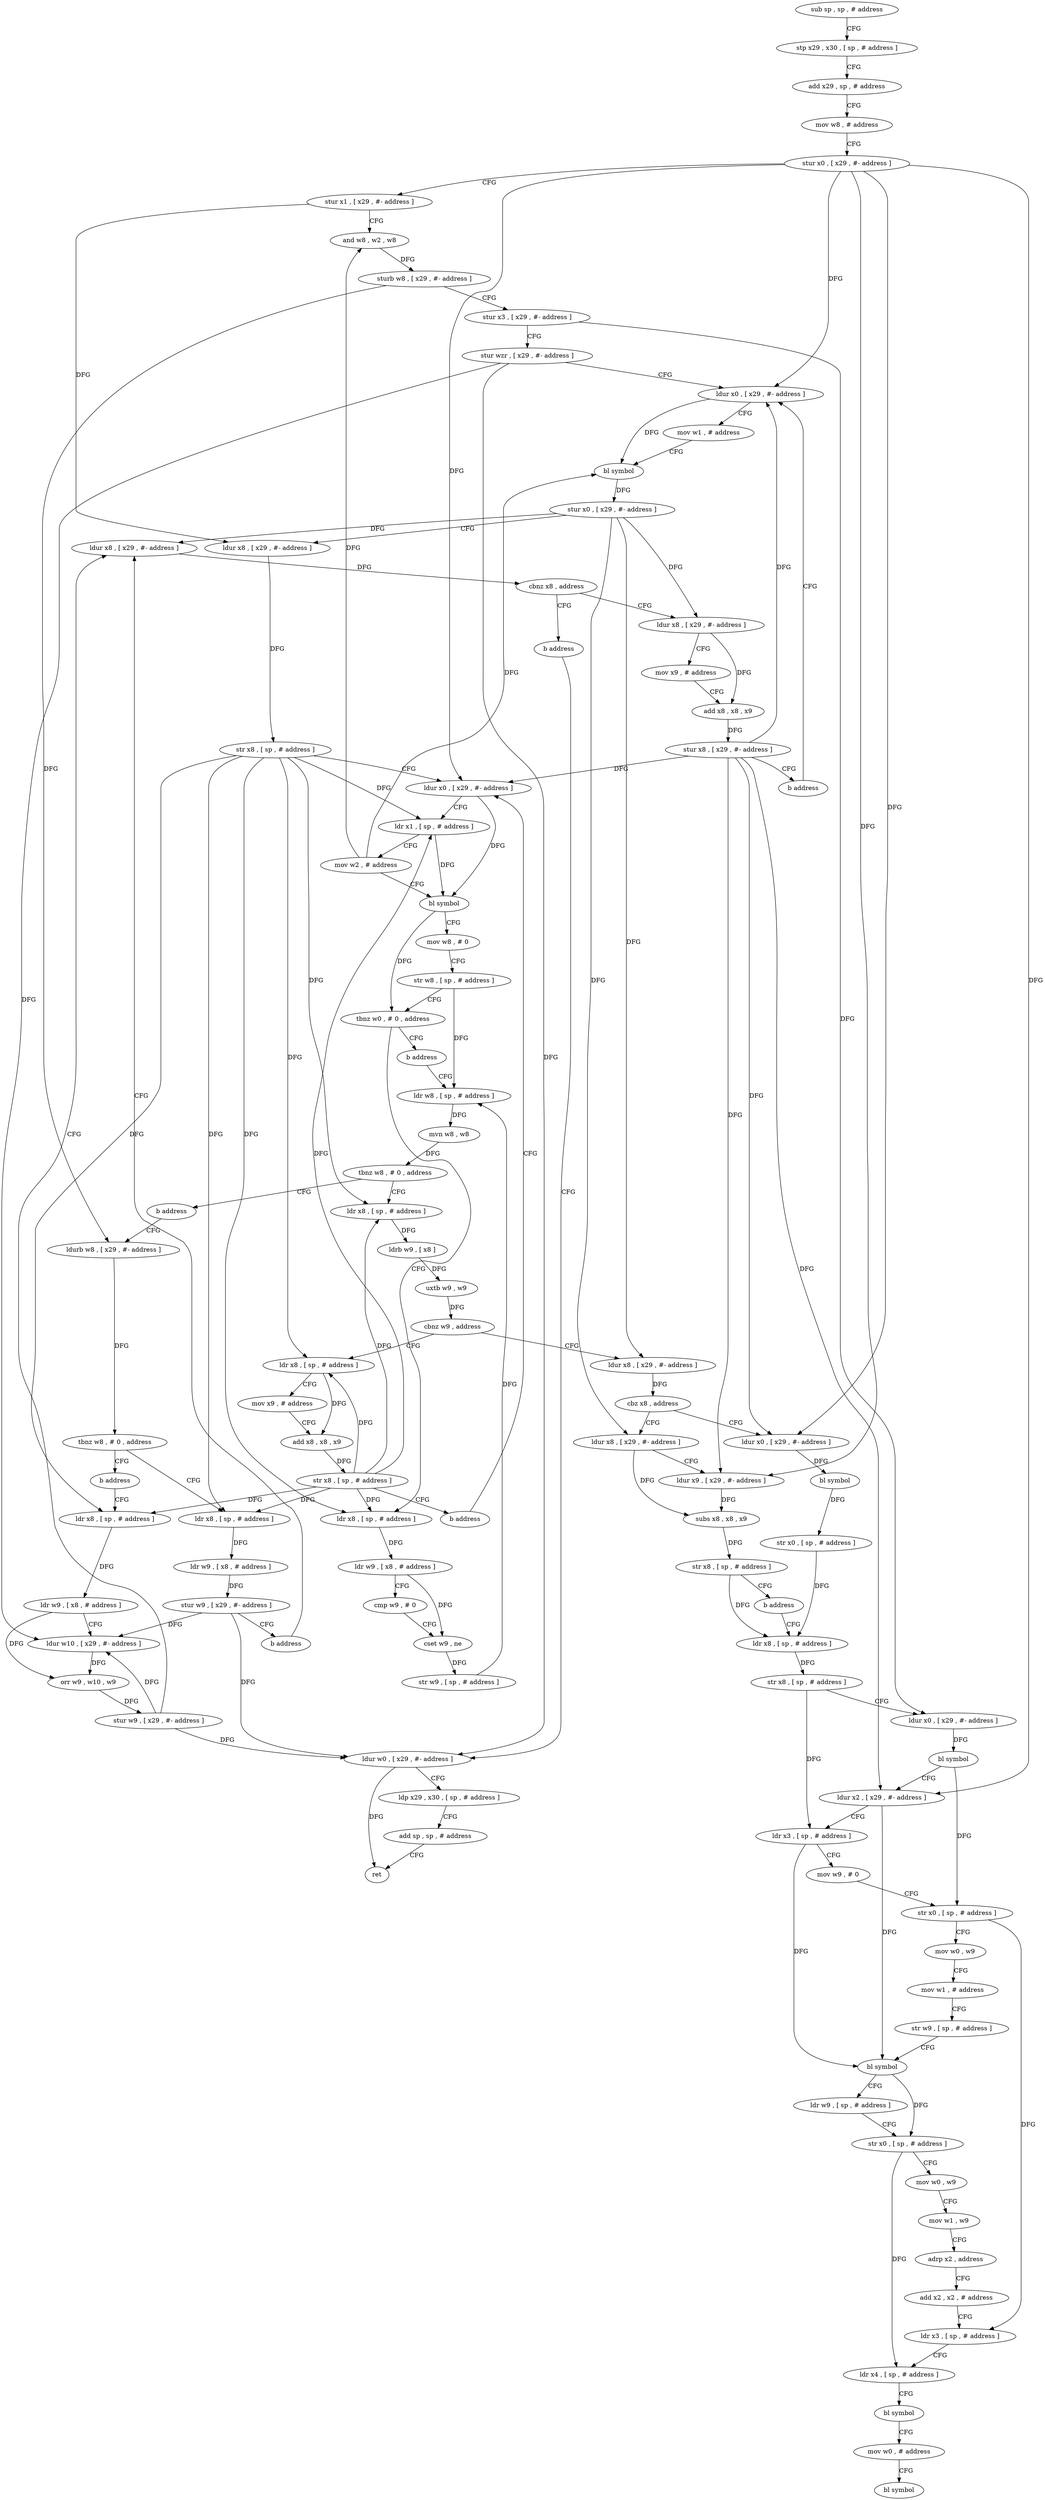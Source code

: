 digraph "func" {
"4228280" [label = "sub sp , sp , # address" ]
"4228284" [label = "stp x29 , x30 , [ sp , # address ]" ]
"4228288" [label = "add x29 , sp , # address" ]
"4228292" [label = "mov w8 , # address" ]
"4228296" [label = "stur x0 , [ x29 , #- address ]" ]
"4228300" [label = "stur x1 , [ x29 , #- address ]" ]
"4228304" [label = "and w8 , w2 , w8" ]
"4228308" [label = "sturb w8 , [ x29 , #- address ]" ]
"4228312" [label = "stur x3 , [ x29 , #- address ]" ]
"4228316" [label = "stur wzr , [ x29 , #- address ]" ]
"4228320" [label = "ldur x0 , [ x29 , #- address ]" ]
"4228376" [label = "ldr x8 , [ sp , # address ]" ]
"4228380" [label = "ldr w9 , [ x8 , # address ]" ]
"4228384" [label = "cmp w9 , # 0" ]
"4228388" [label = "cset w9 , ne" ]
"4228392" [label = "str w9 , [ sp , # address ]" ]
"4228396" [label = "ldr w8 , [ sp , # address ]" ]
"4228372" [label = "b address" ]
"4228412" [label = "ldr x8 , [ sp , # address ]" ]
"4228416" [label = "ldrb w9 , [ x8 ]" ]
"4228420" [label = "uxtb w9 , w9" ]
"4228424" [label = "cbnz w9 , address" ]
"4228560" [label = "ldr x8 , [ sp , # address ]" ]
"4228428" [label = "ldur x8 , [ x29 , #- address ]" ]
"4228408" [label = "b address" ]
"4228580" [label = "ldurb w8 , [ x29 , #- address ]" ]
"4228400" [label = "mvn w8 , w8" ]
"4228404" [label = "tbnz w8 , # 0 , address" ]
"4228564" [label = "mov x9 , # address" ]
"4228568" [label = "add x8 , x8 , x9" ]
"4228572" [label = "str x8 , [ sp , # address ]" ]
"4228576" [label = "b address" ]
"4228344" [label = "ldur x0 , [ x29 , #- address ]" ]
"4228432" [label = "cbz x8 , address" ]
"4228456" [label = "ldur x0 , [ x29 , #- address ]" ]
"4228436" [label = "ldur x8 , [ x29 , #- address ]" ]
"4228584" [label = "tbnz w8 , # 0 , address" ]
"4228592" [label = "ldr x8 , [ sp , # address ]" ]
"4228588" [label = "b address" ]
"4228348" [label = "ldr x1 , [ sp , # address ]" ]
"4228352" [label = "mov w2 , # address" ]
"4228356" [label = "bl symbol" ]
"4228360" [label = "mov w8 , # 0" ]
"4228364" [label = "str w8 , [ sp , # address ]" ]
"4228368" [label = "tbnz w0 , # 0 , address" ]
"4228460" [label = "bl symbol" ]
"4228464" [label = "str x0 , [ sp , # address ]" ]
"4228468" [label = "ldr x8 , [ sp , # address ]" ]
"4228440" [label = "ldur x9 , [ x29 , #- address ]" ]
"4228444" [label = "subs x8 , x8 , x9" ]
"4228448" [label = "str x8 , [ sp , # address ]" ]
"4228452" [label = "b address" ]
"4228596" [label = "ldr w9 , [ x8 , # address ]" ]
"4228600" [label = "stur w9 , [ x29 , #- address ]" ]
"4228604" [label = "b address" ]
"4228628" [label = "ldur x8 , [ x29 , #- address ]" ]
"4228608" [label = "ldr x8 , [ sp , # address ]" ]
"4228472" [label = "str x8 , [ sp , # address ]" ]
"4228476" [label = "ldur x0 , [ x29 , #- address ]" ]
"4228480" [label = "bl symbol" ]
"4228484" [label = "ldur x2 , [ x29 , #- address ]" ]
"4228488" [label = "ldr x3 , [ sp , # address ]" ]
"4228492" [label = "mov w9 , # 0" ]
"4228496" [label = "str x0 , [ sp , # address ]" ]
"4228500" [label = "mov w0 , w9" ]
"4228504" [label = "mov w1 , # address" ]
"4228508" [label = "str w9 , [ sp , # address ]" ]
"4228512" [label = "bl symbol" ]
"4228516" [label = "ldr w9 , [ sp , # address ]" ]
"4228520" [label = "str x0 , [ sp , # address ]" ]
"4228524" [label = "mov w0 , w9" ]
"4228528" [label = "mov w1 , w9" ]
"4228532" [label = "adrp x2 , address" ]
"4228536" [label = "add x2 , x2 , # address" ]
"4228540" [label = "ldr x3 , [ sp , # address ]" ]
"4228544" [label = "ldr x4 , [ sp , # address ]" ]
"4228548" [label = "bl symbol" ]
"4228552" [label = "mov w0 , # address" ]
"4228556" [label = "bl symbol" ]
"4228632" [label = "cbnz x8 , address" ]
"4228640" [label = "ldur x8 , [ x29 , #- address ]" ]
"4228636" [label = "b address" ]
"4228612" [label = "ldr w9 , [ x8 , # address ]" ]
"4228616" [label = "ldur w10 , [ x29 , #- address ]" ]
"4228620" [label = "orr w9 , w10 , w9" ]
"4228624" [label = "stur w9 , [ x29 , #- address ]" ]
"4228644" [label = "mov x9 , # address" ]
"4228648" [label = "add x8 , x8 , x9" ]
"4228652" [label = "stur x8 , [ x29 , #- address ]" ]
"4228656" [label = "b address" ]
"4228660" [label = "ldur w0 , [ x29 , #- address ]" ]
"4228324" [label = "mov w1 , # address" ]
"4228328" [label = "bl symbol" ]
"4228332" [label = "stur x0 , [ x29 , #- address ]" ]
"4228336" [label = "ldur x8 , [ x29 , #- address ]" ]
"4228340" [label = "str x8 , [ sp , # address ]" ]
"4228664" [label = "ldp x29 , x30 , [ sp , # address ]" ]
"4228668" [label = "add sp , sp , # address" ]
"4228672" [label = "ret" ]
"4228280" -> "4228284" [ label = "CFG" ]
"4228284" -> "4228288" [ label = "CFG" ]
"4228288" -> "4228292" [ label = "CFG" ]
"4228292" -> "4228296" [ label = "CFG" ]
"4228296" -> "4228300" [ label = "CFG" ]
"4228296" -> "4228320" [ label = "DFG" ]
"4228296" -> "4228344" [ label = "DFG" ]
"4228296" -> "4228456" [ label = "DFG" ]
"4228296" -> "4228440" [ label = "DFG" ]
"4228296" -> "4228484" [ label = "DFG" ]
"4228300" -> "4228304" [ label = "CFG" ]
"4228300" -> "4228336" [ label = "DFG" ]
"4228304" -> "4228308" [ label = "DFG" ]
"4228308" -> "4228312" [ label = "CFG" ]
"4228308" -> "4228580" [ label = "DFG" ]
"4228312" -> "4228316" [ label = "CFG" ]
"4228312" -> "4228476" [ label = "DFG" ]
"4228316" -> "4228320" [ label = "CFG" ]
"4228316" -> "4228616" [ label = "DFG" ]
"4228316" -> "4228660" [ label = "DFG" ]
"4228320" -> "4228324" [ label = "CFG" ]
"4228320" -> "4228328" [ label = "DFG" ]
"4228376" -> "4228380" [ label = "DFG" ]
"4228380" -> "4228384" [ label = "CFG" ]
"4228380" -> "4228388" [ label = "DFG" ]
"4228384" -> "4228388" [ label = "CFG" ]
"4228388" -> "4228392" [ label = "DFG" ]
"4228392" -> "4228396" [ label = "DFG" ]
"4228396" -> "4228400" [ label = "DFG" ]
"4228372" -> "4228396" [ label = "CFG" ]
"4228412" -> "4228416" [ label = "DFG" ]
"4228416" -> "4228420" [ label = "DFG" ]
"4228420" -> "4228424" [ label = "DFG" ]
"4228424" -> "4228560" [ label = "CFG" ]
"4228424" -> "4228428" [ label = "CFG" ]
"4228560" -> "4228564" [ label = "CFG" ]
"4228560" -> "4228568" [ label = "DFG" ]
"4228428" -> "4228432" [ label = "DFG" ]
"4228408" -> "4228580" [ label = "CFG" ]
"4228580" -> "4228584" [ label = "DFG" ]
"4228400" -> "4228404" [ label = "DFG" ]
"4228404" -> "4228412" [ label = "CFG" ]
"4228404" -> "4228408" [ label = "CFG" ]
"4228564" -> "4228568" [ label = "CFG" ]
"4228568" -> "4228572" [ label = "DFG" ]
"4228572" -> "4228576" [ label = "CFG" ]
"4228572" -> "4228348" [ label = "DFG" ]
"4228572" -> "4228376" [ label = "DFG" ]
"4228572" -> "4228412" [ label = "DFG" ]
"4228572" -> "4228560" [ label = "DFG" ]
"4228572" -> "4228592" [ label = "DFG" ]
"4228572" -> "4228608" [ label = "DFG" ]
"4228576" -> "4228344" [ label = "CFG" ]
"4228344" -> "4228348" [ label = "CFG" ]
"4228344" -> "4228356" [ label = "DFG" ]
"4228432" -> "4228456" [ label = "CFG" ]
"4228432" -> "4228436" [ label = "CFG" ]
"4228456" -> "4228460" [ label = "DFG" ]
"4228436" -> "4228440" [ label = "CFG" ]
"4228436" -> "4228444" [ label = "DFG" ]
"4228584" -> "4228592" [ label = "CFG" ]
"4228584" -> "4228588" [ label = "CFG" ]
"4228592" -> "4228596" [ label = "DFG" ]
"4228588" -> "4228608" [ label = "CFG" ]
"4228348" -> "4228352" [ label = "CFG" ]
"4228348" -> "4228356" [ label = "DFG" ]
"4228352" -> "4228356" [ label = "CFG" ]
"4228352" -> "4228304" [ label = "DFG" ]
"4228352" -> "4228328" [ label = "DFG" ]
"4228356" -> "4228360" [ label = "CFG" ]
"4228356" -> "4228368" [ label = "DFG" ]
"4228360" -> "4228364" [ label = "CFG" ]
"4228364" -> "4228368" [ label = "CFG" ]
"4228364" -> "4228396" [ label = "DFG" ]
"4228368" -> "4228376" [ label = "CFG" ]
"4228368" -> "4228372" [ label = "CFG" ]
"4228460" -> "4228464" [ label = "DFG" ]
"4228464" -> "4228468" [ label = "DFG" ]
"4228468" -> "4228472" [ label = "DFG" ]
"4228440" -> "4228444" [ label = "DFG" ]
"4228444" -> "4228448" [ label = "DFG" ]
"4228448" -> "4228452" [ label = "CFG" ]
"4228448" -> "4228468" [ label = "DFG" ]
"4228452" -> "4228468" [ label = "CFG" ]
"4228596" -> "4228600" [ label = "DFG" ]
"4228600" -> "4228604" [ label = "CFG" ]
"4228600" -> "4228616" [ label = "DFG" ]
"4228600" -> "4228660" [ label = "DFG" ]
"4228604" -> "4228628" [ label = "CFG" ]
"4228628" -> "4228632" [ label = "DFG" ]
"4228608" -> "4228612" [ label = "DFG" ]
"4228472" -> "4228476" [ label = "CFG" ]
"4228472" -> "4228488" [ label = "DFG" ]
"4228476" -> "4228480" [ label = "DFG" ]
"4228480" -> "4228484" [ label = "CFG" ]
"4228480" -> "4228496" [ label = "DFG" ]
"4228484" -> "4228488" [ label = "CFG" ]
"4228484" -> "4228512" [ label = "DFG" ]
"4228488" -> "4228492" [ label = "CFG" ]
"4228488" -> "4228512" [ label = "DFG" ]
"4228492" -> "4228496" [ label = "CFG" ]
"4228496" -> "4228500" [ label = "CFG" ]
"4228496" -> "4228540" [ label = "DFG" ]
"4228500" -> "4228504" [ label = "CFG" ]
"4228504" -> "4228508" [ label = "CFG" ]
"4228508" -> "4228512" [ label = "CFG" ]
"4228512" -> "4228516" [ label = "CFG" ]
"4228512" -> "4228520" [ label = "DFG" ]
"4228516" -> "4228520" [ label = "CFG" ]
"4228520" -> "4228524" [ label = "CFG" ]
"4228520" -> "4228544" [ label = "DFG" ]
"4228524" -> "4228528" [ label = "CFG" ]
"4228528" -> "4228532" [ label = "CFG" ]
"4228532" -> "4228536" [ label = "CFG" ]
"4228536" -> "4228540" [ label = "CFG" ]
"4228540" -> "4228544" [ label = "CFG" ]
"4228544" -> "4228548" [ label = "CFG" ]
"4228548" -> "4228552" [ label = "CFG" ]
"4228552" -> "4228556" [ label = "CFG" ]
"4228632" -> "4228640" [ label = "CFG" ]
"4228632" -> "4228636" [ label = "CFG" ]
"4228640" -> "4228644" [ label = "CFG" ]
"4228640" -> "4228648" [ label = "DFG" ]
"4228636" -> "4228660" [ label = "CFG" ]
"4228612" -> "4228616" [ label = "CFG" ]
"4228612" -> "4228620" [ label = "DFG" ]
"4228616" -> "4228620" [ label = "DFG" ]
"4228620" -> "4228624" [ label = "DFG" ]
"4228624" -> "4228628" [ label = "CFG" ]
"4228624" -> "4228616" [ label = "DFG" ]
"4228624" -> "4228660" [ label = "DFG" ]
"4228644" -> "4228648" [ label = "CFG" ]
"4228648" -> "4228652" [ label = "DFG" ]
"4228652" -> "4228656" [ label = "CFG" ]
"4228652" -> "4228320" [ label = "DFG" ]
"4228652" -> "4228344" [ label = "DFG" ]
"4228652" -> "4228456" [ label = "DFG" ]
"4228652" -> "4228440" [ label = "DFG" ]
"4228652" -> "4228484" [ label = "DFG" ]
"4228656" -> "4228320" [ label = "CFG" ]
"4228660" -> "4228664" [ label = "CFG" ]
"4228660" -> "4228672" [ label = "DFG" ]
"4228324" -> "4228328" [ label = "CFG" ]
"4228328" -> "4228332" [ label = "DFG" ]
"4228332" -> "4228336" [ label = "CFG" ]
"4228332" -> "4228428" [ label = "DFG" ]
"4228332" -> "4228436" [ label = "DFG" ]
"4228332" -> "4228628" [ label = "DFG" ]
"4228332" -> "4228640" [ label = "DFG" ]
"4228336" -> "4228340" [ label = "DFG" ]
"4228340" -> "4228344" [ label = "CFG" ]
"4228340" -> "4228348" [ label = "DFG" ]
"4228340" -> "4228376" [ label = "DFG" ]
"4228340" -> "4228412" [ label = "DFG" ]
"4228340" -> "4228560" [ label = "DFG" ]
"4228340" -> "4228592" [ label = "DFG" ]
"4228340" -> "4228608" [ label = "DFG" ]
"4228664" -> "4228668" [ label = "CFG" ]
"4228668" -> "4228672" [ label = "CFG" ]
}

